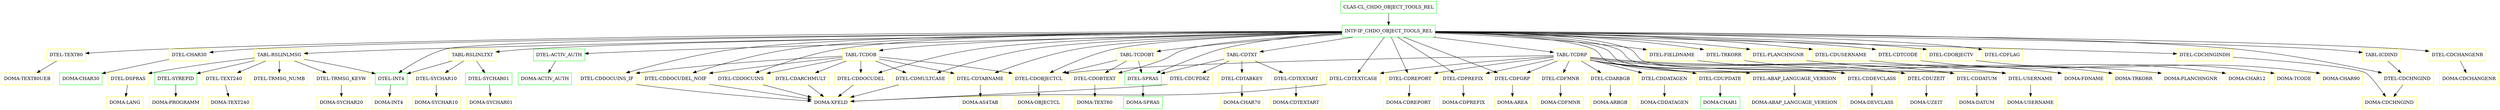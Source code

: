 digraph G {
  "CLAS-CL_CHDO_OBJECT_TOOLS_REL" [shape=box,color=green];
  "INTF-IF_CHDO_OBJECT_TOOLS_REL" [shape=box,color=green,URL="./INTF_IF_CHDO_OBJECT_TOOLS_REL.html"];
  "DTEL-TEXT80" [shape=box,color=yellow,URL="./DTEL_TEXT80.html"];
  "DOMA-TEXT80UEB" [shape=box,color=yellow,URL="./DOMA_TEXT80UEB.html"];
  "DTEL-CHAR30" [shape=box,color=yellow,URL="./DTEL_CHAR30.html"];
  "DOMA-CHAR30" [shape=box,color=green,URL="./DOMA_CHAR30.html"];
  "DTEL-INT4" [shape=box,color=green,URL="./DTEL_INT4.html"];
  "DOMA-INT4" [shape=box,color=yellow,URL="./DOMA_INT4.html"];
  "DTEL-ACTIV_AUTH" [shape=box,color=green,URL="./DTEL_ACTIV_AUTH.html"];
  "DOMA-ACTIV_AUTH" [shape=box,color=green,URL="./DOMA_ACTIV_AUTH.html"];
  "TABL-TCDOB" [shape=box,color=yellow,URL="./TABL_TCDOB.html"];
  "DTEL-CDDOCUINS_IF" [shape=box,color=yellow,URL="./DTEL_CDDOCUINS_IF.html"];
  "DOMA-XFELD" [shape=box,color=yellow,URL="./DOMA_XFELD.html"];
  "DTEL-CDDOCUDEL_NOIF" [shape=box,color=yellow,URL="./DTEL_CDDOCUDEL_NOIF.html"];
  "DTEL-CDARCHMULT" [shape=box,color=yellow,URL="./DTEL_CDARCHMULT.html"];
  "DTEL-CDDOCUINS" [shape=box,color=yellow,URL="./DTEL_CDDOCUINS.html"];
  "DTEL-CDDOCUDEL" [shape=box,color=yellow,URL="./DTEL_CDDOCUDEL.html"];
  "DTEL-CDMULTCASE" [shape=box,color=yellow,URL="./DTEL_CDMULTCASE.html"];
  "DTEL-CDTABNAME" [shape=box,color=yellow,URL="./DTEL_CDTABNAME.html"];
  "DOMA-AS4TAB" [shape=box,color=yellow,URL="./DOMA_AS4TAB.html"];
  "DTEL-CDOBJECTCL" [shape=box,color=yellow,URL="./DTEL_CDOBJECTCL.html"];
  "DOMA-OBJECTCL" [shape=box,color=yellow,URL="./DOMA_OBJECTCL.html"];
  "TABL-TCDOBT" [shape=box,color=yellow,URL="./TABL_TCDOBT.html"];
  "DTEL-CDOBTEXT" [shape=box,color=yellow,URL="./DTEL_CDOBTEXT.html"];
  "DOMA-TEXT60" [shape=box,color=yellow,URL="./DOMA_TEXT60.html"];
  "DTEL-SPRAS" [shape=box,color=green,URL="./DTEL_SPRAS.html"];
  "DOMA-SPRAS" [shape=box,color=green,URL="./DOMA_SPRAS.html"];
  "TABL-RSLINLMSG" [shape=box,color=yellow,URL="./TABL_RSLINLMSG.html"];
  "DTEL-TEXT240" [shape=box,color=yellow,URL="./DTEL_TEXT240.html"];
  "DOMA-TEXT240" [shape=box,color=yellow,URL="./DOMA_TEXT240.html"];
  "DTEL-TRMSG_NUMB" [shape=box,color=yellow,URL="./DTEL_TRMSG_NUMB.html"];
  "DTEL-TRMSG_KEYW" [shape=box,color=yellow,URL="./DTEL_TRMSG_KEYW.html"];
  "DOMA-SYCHAR20" [shape=box,color=yellow,URL="./DOMA_SYCHAR20.html"];
  "DTEL-DSPRAS" [shape=box,color=yellow,URL="./DTEL_DSPRAS.html"];
  "DOMA-LANG" [shape=box,color=yellow,URL="./DOMA_LANG.html"];
  "DTEL-SYREPID" [shape=box,color=green,URL="./DTEL_SYREPID.html"];
  "DOMA-PROGRAMM" [shape=box,color=yellow,URL="./DOMA_PROGRAMM.html"];
  "TABL-RSLINLTXT" [shape=box,color=yellow,URL="./TABL_RSLINLTXT.html"];
  "DTEL-SYCHAR10" [shape=box,color=yellow,URL="./DTEL_SYCHAR10.html"];
  "DOMA-SYCHAR10" [shape=box,color=yellow,URL="./DOMA_SYCHAR10.html"];
  "DTEL-SYCHAR01" [shape=box,color=green,URL="./DTEL_SYCHAR01.html"];
  "DOMA-SYCHAR01" [shape=box,color=yellow,URL="./DOMA_SYCHAR01.html"];
  "DTEL-FIELDNAME" [shape=box,color=yellow,URL="./DTEL_FIELDNAME.html"];
  "DOMA-FDNAME" [shape=box,color=yellow,URL="./DOMA_FDNAME.html"];
  "DTEL-CDREPORT" [shape=box,color=yellow,URL="./DTEL_CDREPORT.html"];
  "DOMA-CDREPORT" [shape=box,color=yellow,URL="./DOMA_CDREPORT.html"];
  "DTEL-CDPREFIX" [shape=box,color=yellow,URL="./DTEL_CDPREFIX.html"];
  "DOMA-CDPREFIX" [shape=box,color=yellow,URL="./DOMA_CDPREFIX.html"];
  "DTEL-CDFGRP" [shape=box,color=yellow,URL="./DTEL_CDFGRP.html"];
  "DOMA-AREA" [shape=box,color=yellow,URL="./DOMA_AREA.html"];
  "DTEL-TRKORR" [shape=box,color=yellow,URL="./DTEL_TRKORR.html"];
  "DOMA-TRKORR" [shape=box,color=yellow,URL="./DOMA_TRKORR.html"];
  "TABL-TCDRP" [shape=box,color=yellow,URL="./TABL_TCDRP.html"];
  "DTEL-ABAP_LANGUAGE_VERSION" [shape=box,color=yellow,URL="./DTEL_ABAP_LANGUAGE_VERSION.html"];
  "DOMA-ABAP_LANGUAGE_VERSION" [shape=box,color=yellow,URL="./DOMA_ABAP_LANGUAGE_VERSION.html"];
  "DTEL-CDDATAGEN" [shape=box,color=yellow,URL="./DTEL_CDDATAGEN.html"];
  "DOMA-CDDATAGEN" [shape=box,color=yellow,URL="./DOMA_CDDATAGEN.html"];
  "DTEL-CDUPDATE" [shape=box,color=yellow,URL="./DTEL_CDUPDATE.html"];
  "DOMA-CHAR1" [shape=box,color=green,URL="./DOMA_CHAR1.html"];
  "DTEL-CDDEVCLASS" [shape=box,color=yellow,URL="./DTEL_CDDEVCLASS.html"];
  "DOMA-DEVCLASS" [shape=box,color=yellow,URL="./DOMA_DEVCLASS.html"];
  "DTEL-CDFMNR" [shape=box,color=yellow,URL="./DTEL_CDFMNR.html"];
  "DOMA-CDFMNR" [shape=box,color=yellow,URL="./DOMA_CDFMNR.html"];
  "DTEL-CDARBGB" [shape=box,color=yellow,URL="./DTEL_CDARBGB.html"];
  "DOMA-ARBGB" [shape=box,color=yellow,URL="./DOMA_ARBGB.html"];
  "DTEL-CDTEXTCASE" [shape=box,color=yellow,URL="./DTEL_CDTEXTCASE.html"];
  "DTEL-CDUZEIT" [shape=box,color=yellow,URL="./DTEL_CDUZEIT.html"];
  "DOMA-UZEIT" [shape=box,color=yellow,URL="./DOMA_UZEIT.html"];
  "DTEL-CDDATUM" [shape=box,color=yellow,URL="./DTEL_CDDATUM.html"];
  "DOMA-DATUM" [shape=box,color=yellow,URL="./DOMA_DATUM.html"];
  "DTEL-USERNAME" [shape=box,color=yellow,URL="./DTEL_USERNAME.html"];
  "DOMA-USERNAME" [shape=box,color=yellow,URL="./DOMA_USERNAME.html"];
  "DTEL-PLANCHNGNR" [shape=box,color=yellow,URL="./DTEL_PLANCHNGNR.html"];
  "DOMA-PLANCHNGNR" [shape=box,color=yellow,URL="./DOMA_PLANCHNGNR.html"];
  "DTEL-CDUSERNAME" [shape=box,color=yellow,URL="./DTEL_CDUSERNAME.html"];
  "DOMA-CHAR12" [shape=box,color=yellow,URL="./DOMA_CHAR12.html"];
  "DTEL-CDTCODE" [shape=box,color=yellow,URL="./DTEL_CDTCODE.html"];
  "DOMA-TCODE" [shape=box,color=yellow,URL="./DOMA_TCODE.html"];
  "DTEL-CDOBJECTV" [shape=box,color=yellow,URL="./DTEL_CDOBJECTV.html"];
  "DOMA-CHAR90" [shape=box,color=yellow,URL="./DOMA_CHAR90.html"];
  "DTEL-CDFLAG" [shape=box,color=yellow,URL="./DTEL_CDFLAG.html"];
  "DTEL-CDCHNGINDH" [shape=box,color=yellow,URL="./DTEL_CDCHNGINDH.html"];
  "DOMA-CDCHNGIND" [shape=box,color=yellow,URL="./DOMA_CDCHNGIND.html"];
  "DTEL-CDCHANGENR" [shape=box,color=yellow,URL="./DTEL_CDCHANGENR.html"];
  "DOMA-CDCHANGENR" [shape=box,color=yellow,URL="./DOMA_CDCHANGENR.html"];
  "TABL-ICDIND" [shape=box,color=yellow,URL="./TABL_ICDIND.html"];
  "DTEL-CDCHNGIND" [shape=box,color=yellow,URL="./DTEL_CDCHNGIND.html"];
  "TABL-CDTXT" [shape=box,color=yellow,URL="./TABL_CDTXT.html"];
  "DTEL-CDUPDKZ" [shape=box,color=yellow,URL="./DTEL_CDUPDKZ.html"];
  "DTEL-CDTEXTART" [shape=box,color=yellow,URL="./DTEL_CDTEXTART.html"];
  "DOMA-CDTEXTART" [shape=box,color=yellow,URL="./DOMA_CDTEXTART.html"];
  "DTEL-CDTABKEY" [shape=box,color=yellow,URL="./DTEL_CDTABKEY.html"];
  "DOMA-CHAR70" [shape=box,color=yellow,URL="./DOMA_CHAR70.html"];
  "CLAS-CL_CHDO_OBJECT_TOOLS_REL" -> "INTF-IF_CHDO_OBJECT_TOOLS_REL";
  "INTF-IF_CHDO_OBJECT_TOOLS_REL" -> "DTEL-USERNAME";
  "INTF-IF_CHDO_OBJECT_TOOLS_REL" -> "DTEL-CDDATUM";
  "INTF-IF_CHDO_OBJECT_TOOLS_REL" -> "DTEL-CDUZEIT";
  "INTF-IF_CHDO_OBJECT_TOOLS_REL" -> "DTEL-CDTEXTCASE";
  "INTF-IF_CHDO_OBJECT_TOOLS_REL" -> "DTEL-CDDEVCLASS";
  "INTF-IF_CHDO_OBJECT_TOOLS_REL" -> "DTEL-CDTABNAME";
  "INTF-IF_CHDO_OBJECT_TOOLS_REL" -> "DTEL-CDMULTCASE";
  "INTF-IF_CHDO_OBJECT_TOOLS_REL" -> "DTEL-CDDOCUDEL";
  "INTF-IF_CHDO_OBJECT_TOOLS_REL" -> "DTEL-CDDOCUINS";
  "INTF-IF_CHDO_OBJECT_TOOLS_REL" -> "DTEL-CDDOCUDEL_NOIF";
  "INTF-IF_CHDO_OBJECT_TOOLS_REL" -> "DTEL-CDDOCUINS_IF";
  "INTF-IF_CHDO_OBJECT_TOOLS_REL" -> "DTEL-SPRAS";
  "INTF-IF_CHDO_OBJECT_TOOLS_REL" -> "DTEL-CDOBTEXT";
  "INTF-IF_CHDO_OBJECT_TOOLS_REL" -> "DTEL-CDCHNGIND";
  "INTF-IF_CHDO_OBJECT_TOOLS_REL" -> "TABL-CDTXT";
  "INTF-IF_CHDO_OBJECT_TOOLS_REL" -> "TABL-ICDIND";
  "INTF-IF_CHDO_OBJECT_TOOLS_REL" -> "DTEL-CDCHANGENR";
  "INTF-IF_CHDO_OBJECT_TOOLS_REL" -> "DTEL-CDCHNGINDH";
  "INTF-IF_CHDO_OBJECT_TOOLS_REL" -> "DTEL-CDFLAG";
  "INTF-IF_CHDO_OBJECT_TOOLS_REL" -> "DTEL-CDOBJECTV";
  "INTF-IF_CHDO_OBJECT_TOOLS_REL" -> "DTEL-CDTCODE";
  "INTF-IF_CHDO_OBJECT_TOOLS_REL" -> "DTEL-CDUSERNAME";
  "INTF-IF_CHDO_OBJECT_TOOLS_REL" -> "DTEL-PLANCHNGNR";
  "INTF-IF_CHDO_OBJECT_TOOLS_REL" -> "TABL-TCDRP";
  "INTF-IF_CHDO_OBJECT_TOOLS_REL" -> "DTEL-TRKORR";
  "INTF-IF_CHDO_OBJECT_TOOLS_REL" -> "DTEL-CDFGRP";
  "INTF-IF_CHDO_OBJECT_TOOLS_REL" -> "DTEL-CDOBJECTCL";
  "INTF-IF_CHDO_OBJECT_TOOLS_REL" -> "DTEL-CDPREFIX";
  "INTF-IF_CHDO_OBJECT_TOOLS_REL" -> "DTEL-CDREPORT";
  "INTF-IF_CHDO_OBJECT_TOOLS_REL" -> "DTEL-FIELDNAME";
  "INTF-IF_CHDO_OBJECT_TOOLS_REL" -> "TABL-RSLINLTXT";
  "INTF-IF_CHDO_OBJECT_TOOLS_REL" -> "TABL-RSLINLMSG";
  "INTF-IF_CHDO_OBJECT_TOOLS_REL" -> "TABL-TCDOBT";
  "INTF-IF_CHDO_OBJECT_TOOLS_REL" -> "TABL-TCDOB";
  "INTF-IF_CHDO_OBJECT_TOOLS_REL" -> "DTEL-ACTIV_AUTH";
  "INTF-IF_CHDO_OBJECT_TOOLS_REL" -> "DTEL-INT4";
  "INTF-IF_CHDO_OBJECT_TOOLS_REL" -> "DTEL-CHAR30";
  "INTF-IF_CHDO_OBJECT_TOOLS_REL" -> "DTEL-TEXT80";
  "DTEL-TEXT80" -> "DOMA-TEXT80UEB";
  "DTEL-CHAR30" -> "DOMA-CHAR30";
  "DTEL-INT4" -> "DOMA-INT4";
  "DTEL-ACTIV_AUTH" -> "DOMA-ACTIV_AUTH";
  "TABL-TCDOB" -> "DTEL-CDOBJECTCL";
  "TABL-TCDOB" -> "DTEL-CDTABNAME";
  "TABL-TCDOB" -> "DTEL-CDMULTCASE";
  "TABL-TCDOB" -> "DTEL-CDDOCUDEL";
  "TABL-TCDOB" -> "DTEL-CDDOCUINS";
  "TABL-TCDOB" -> "DTEL-CDARCHMULT";
  "TABL-TCDOB" -> "DTEL-CDDOCUDEL_NOIF";
  "TABL-TCDOB" -> "DTEL-CDDOCUINS_IF";
  "DTEL-CDDOCUINS_IF" -> "DOMA-XFELD";
  "DTEL-CDDOCUDEL_NOIF" -> "DOMA-XFELD";
  "DTEL-CDARCHMULT" -> "DOMA-XFELD";
  "DTEL-CDDOCUINS" -> "DOMA-XFELD";
  "DTEL-CDDOCUDEL" -> "DOMA-XFELD";
  "DTEL-CDMULTCASE" -> "DOMA-XFELD";
  "DTEL-CDTABNAME" -> "DOMA-AS4TAB";
  "DTEL-CDOBJECTCL" -> "DOMA-OBJECTCL";
  "TABL-TCDOBT" -> "DTEL-SPRAS";
  "TABL-TCDOBT" -> "DTEL-CDOBJECTCL";
  "TABL-TCDOBT" -> "DTEL-CDOBTEXT";
  "DTEL-CDOBTEXT" -> "DOMA-TEXT60";
  "DTEL-SPRAS" -> "DOMA-SPRAS";
  "TABL-RSLINLMSG" -> "DTEL-INT4";
  "TABL-RSLINLMSG" -> "DTEL-SYREPID";
  "TABL-RSLINLMSG" -> "DTEL-DSPRAS";
  "TABL-RSLINLMSG" -> "DTEL-TRMSG_KEYW";
  "TABL-RSLINLMSG" -> "DTEL-TRMSG_NUMB";
  "TABL-RSLINLMSG" -> "DTEL-TEXT240";
  "DTEL-TEXT240" -> "DOMA-TEXT240";
  "DTEL-TRMSG_KEYW" -> "DOMA-SYCHAR20";
  "DTEL-DSPRAS" -> "DOMA-LANG";
  "DTEL-SYREPID" -> "DOMA-PROGRAMM";
  "TABL-RSLINLTXT" -> "DTEL-SYCHAR01";
  "TABL-RSLINLTXT" -> "DTEL-INT4";
  "TABL-RSLINLTXT" -> "DTEL-SYCHAR10";
  "DTEL-SYCHAR10" -> "DOMA-SYCHAR10";
  "DTEL-SYCHAR01" -> "DOMA-SYCHAR01";
  "DTEL-FIELDNAME" -> "DOMA-FDNAME";
  "DTEL-CDREPORT" -> "DOMA-CDREPORT";
  "DTEL-CDPREFIX" -> "DOMA-CDPREFIX";
  "DTEL-CDFGRP" -> "DOMA-AREA";
  "DTEL-TRKORR" -> "DOMA-TRKORR";
  "TABL-TCDRP" -> "DTEL-CDOBJECTCL";
  "TABL-TCDRP" -> "DTEL-CDREPORT";
  "TABL-TCDRP" -> "DTEL-USERNAME";
  "TABL-TCDRP" -> "DTEL-CDDATUM";
  "TABL-TCDRP" -> "DTEL-CDUZEIT";
  "TABL-TCDRP" -> "DTEL-CDTEXTCASE";
  "TABL-TCDRP" -> "DTEL-CDARBGB";
  "TABL-TCDRP" -> "DTEL-CDFMNR";
  "TABL-TCDRP" -> "DTEL-CDFGRP";
  "TABL-TCDRP" -> "DTEL-CDPREFIX";
  "TABL-TCDRP" -> "DTEL-CDDEVCLASS";
  "TABL-TCDRP" -> "DTEL-CDUPDATE";
  "TABL-TCDRP" -> "DTEL-CDDATAGEN";
  "TABL-TCDRP" -> "DTEL-ABAP_LANGUAGE_VERSION";
  "DTEL-ABAP_LANGUAGE_VERSION" -> "DOMA-ABAP_LANGUAGE_VERSION";
  "DTEL-CDDATAGEN" -> "DOMA-CDDATAGEN";
  "DTEL-CDUPDATE" -> "DOMA-CHAR1";
  "DTEL-CDDEVCLASS" -> "DOMA-DEVCLASS";
  "DTEL-CDFMNR" -> "DOMA-CDFMNR";
  "DTEL-CDARBGB" -> "DOMA-ARBGB";
  "DTEL-CDTEXTCASE" -> "DOMA-XFELD";
  "DTEL-CDUZEIT" -> "DOMA-UZEIT";
  "DTEL-CDDATUM" -> "DOMA-DATUM";
  "DTEL-USERNAME" -> "DOMA-USERNAME";
  "DTEL-PLANCHNGNR" -> "DOMA-PLANCHNGNR";
  "DTEL-CDUSERNAME" -> "DOMA-CHAR12";
  "DTEL-CDTCODE" -> "DOMA-TCODE";
  "DTEL-CDOBJECTV" -> "DOMA-CHAR90";
  "DTEL-CDCHNGINDH" -> "DOMA-CDCHNGIND";
  "DTEL-CDCHANGENR" -> "DOMA-CDCHANGENR";
  "TABL-ICDIND" -> "DTEL-CDCHNGIND";
  "DTEL-CDCHNGIND" -> "DOMA-CDCHNGIND";
  "TABL-CDTXT" -> "DTEL-CDTABKEY";
  "TABL-CDTXT" -> "DTEL-CDTEXTART";
  "TABL-CDTXT" -> "DTEL-SPRAS";
  "TABL-CDTXT" -> "DTEL-CDUPDKZ";
  "DTEL-CDUPDKZ" -> "DOMA-XFELD";
  "DTEL-CDTEXTART" -> "DOMA-CDTEXTART";
  "DTEL-CDTABKEY" -> "DOMA-CHAR70";
}
